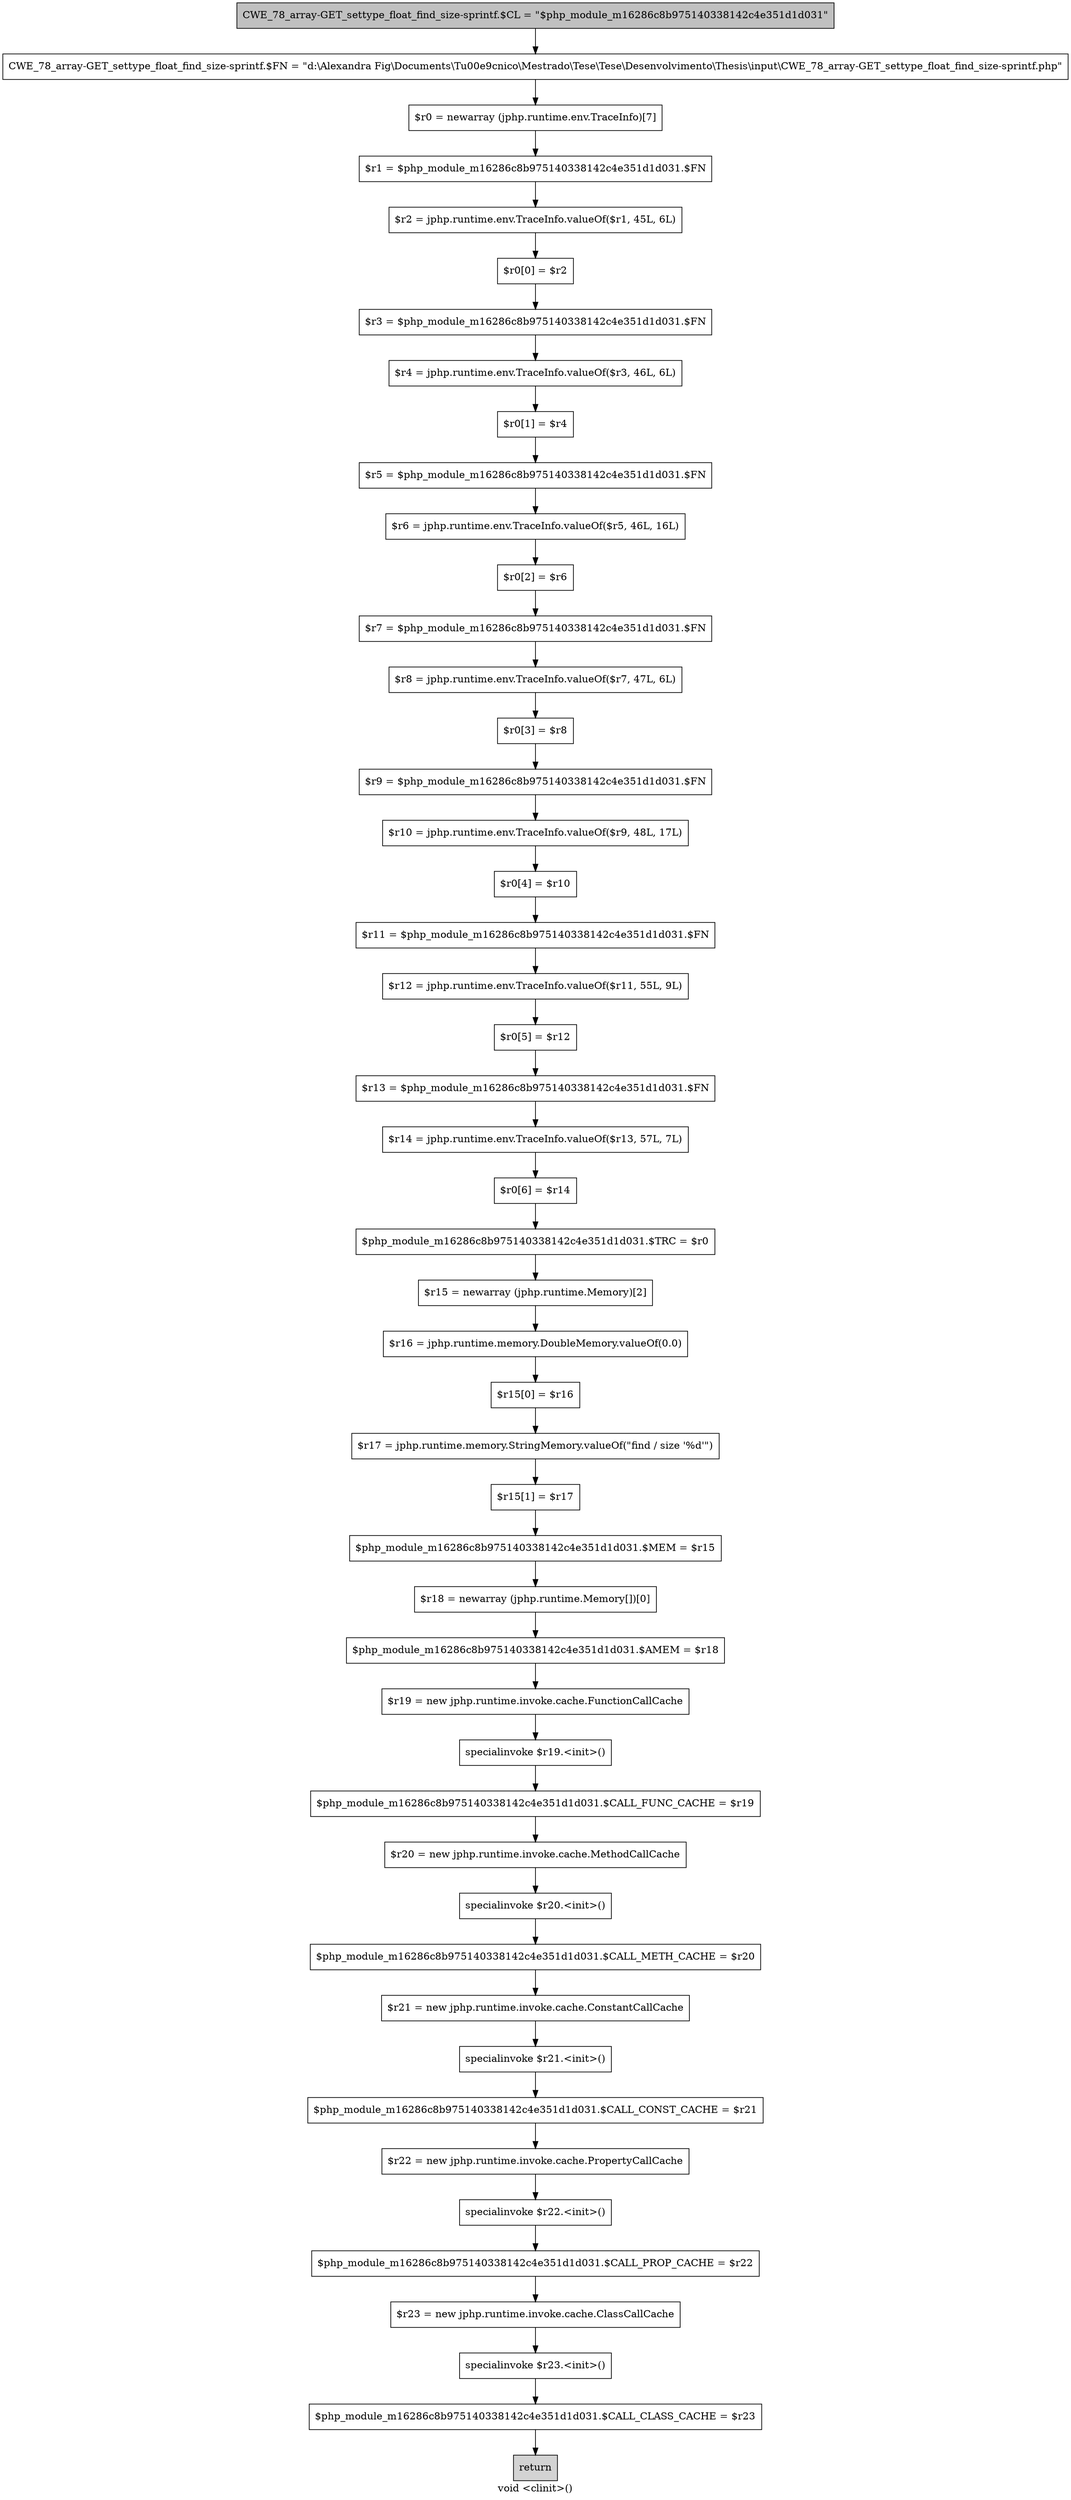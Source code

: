 digraph "void <clinit>()" {
    label="void <clinit>()";
    node [shape=box];
    "0" [style=filled,fillcolor=gray,label="CWE_78_array-GET_settype_float_find_size-sprintf.$CL = \"$php_module_m16286c8b975140338142c4e351d1d031\"",];
    "1" [label="CWE_78_array-GET_settype_float_find_size-sprintf.$FN = \"d:\\Alexandra Fig\\Documents\\T\u00e9cnico\\Mestrado\\Tese\\Tese\\Desenvolvimento\\Thesis\\input\\CWE_78_array-GET_settype_float_find_size-sprintf.php\"",];
    "0"->"1";
    "2" [label="$r0 = newarray (jphp.runtime.env.TraceInfo)[7]",];
    "1"->"2";
    "3" [label="$r1 = $php_module_m16286c8b975140338142c4e351d1d031.$FN",];
    "2"->"3";
    "4" [label="$r2 = jphp.runtime.env.TraceInfo.valueOf($r1, 45L, 6L)",];
    "3"->"4";
    "5" [label="$r0[0] = $r2",];
    "4"->"5";
    "6" [label="$r3 = $php_module_m16286c8b975140338142c4e351d1d031.$FN",];
    "5"->"6";
    "7" [label="$r4 = jphp.runtime.env.TraceInfo.valueOf($r3, 46L, 6L)",];
    "6"->"7";
    "8" [label="$r0[1] = $r4",];
    "7"->"8";
    "9" [label="$r5 = $php_module_m16286c8b975140338142c4e351d1d031.$FN",];
    "8"->"9";
    "10" [label="$r6 = jphp.runtime.env.TraceInfo.valueOf($r5, 46L, 16L)",];
    "9"->"10";
    "11" [label="$r0[2] = $r6",];
    "10"->"11";
    "12" [label="$r7 = $php_module_m16286c8b975140338142c4e351d1d031.$FN",];
    "11"->"12";
    "13" [label="$r8 = jphp.runtime.env.TraceInfo.valueOf($r7, 47L, 6L)",];
    "12"->"13";
    "14" [label="$r0[3] = $r8",];
    "13"->"14";
    "15" [label="$r9 = $php_module_m16286c8b975140338142c4e351d1d031.$FN",];
    "14"->"15";
    "16" [label="$r10 = jphp.runtime.env.TraceInfo.valueOf($r9, 48L, 17L)",];
    "15"->"16";
    "17" [label="$r0[4] = $r10",];
    "16"->"17";
    "18" [label="$r11 = $php_module_m16286c8b975140338142c4e351d1d031.$FN",];
    "17"->"18";
    "19" [label="$r12 = jphp.runtime.env.TraceInfo.valueOf($r11, 55L, 9L)",];
    "18"->"19";
    "20" [label="$r0[5] = $r12",];
    "19"->"20";
    "21" [label="$r13 = $php_module_m16286c8b975140338142c4e351d1d031.$FN",];
    "20"->"21";
    "22" [label="$r14 = jphp.runtime.env.TraceInfo.valueOf($r13, 57L, 7L)",];
    "21"->"22";
    "23" [label="$r0[6] = $r14",];
    "22"->"23";
    "24" [label="$php_module_m16286c8b975140338142c4e351d1d031.$TRC = $r0",];
    "23"->"24";
    "25" [label="$r15 = newarray (jphp.runtime.Memory)[2]",];
    "24"->"25";
    "26" [label="$r16 = jphp.runtime.memory.DoubleMemory.valueOf(0.0)",];
    "25"->"26";
    "27" [label="$r15[0] = $r16",];
    "26"->"27";
    "28" [label="$r17 = jphp.runtime.memory.StringMemory.valueOf(\"find / size \'%d\'\")",];
    "27"->"28";
    "29" [label="$r15[1] = $r17",];
    "28"->"29";
    "30" [label="$php_module_m16286c8b975140338142c4e351d1d031.$MEM = $r15",];
    "29"->"30";
    "31" [label="$r18 = newarray (jphp.runtime.Memory[])[0]",];
    "30"->"31";
    "32" [label="$php_module_m16286c8b975140338142c4e351d1d031.$AMEM = $r18",];
    "31"->"32";
    "33" [label="$r19 = new jphp.runtime.invoke.cache.FunctionCallCache",];
    "32"->"33";
    "34" [label="specialinvoke $r19.<init>()",];
    "33"->"34";
    "35" [label="$php_module_m16286c8b975140338142c4e351d1d031.$CALL_FUNC_CACHE = $r19",];
    "34"->"35";
    "36" [label="$r20 = new jphp.runtime.invoke.cache.MethodCallCache",];
    "35"->"36";
    "37" [label="specialinvoke $r20.<init>()",];
    "36"->"37";
    "38" [label="$php_module_m16286c8b975140338142c4e351d1d031.$CALL_METH_CACHE = $r20",];
    "37"->"38";
    "39" [label="$r21 = new jphp.runtime.invoke.cache.ConstantCallCache",];
    "38"->"39";
    "40" [label="specialinvoke $r21.<init>()",];
    "39"->"40";
    "41" [label="$php_module_m16286c8b975140338142c4e351d1d031.$CALL_CONST_CACHE = $r21",];
    "40"->"41";
    "42" [label="$r22 = new jphp.runtime.invoke.cache.PropertyCallCache",];
    "41"->"42";
    "43" [label="specialinvoke $r22.<init>()",];
    "42"->"43";
    "44" [label="$php_module_m16286c8b975140338142c4e351d1d031.$CALL_PROP_CACHE = $r22",];
    "43"->"44";
    "45" [label="$r23 = new jphp.runtime.invoke.cache.ClassCallCache",];
    "44"->"45";
    "46" [label="specialinvoke $r23.<init>()",];
    "45"->"46";
    "47" [label="$php_module_m16286c8b975140338142c4e351d1d031.$CALL_CLASS_CACHE = $r23",];
    "46"->"47";
    "48" [style=filled,fillcolor=lightgray,label="return",];
    "47"->"48";
}
